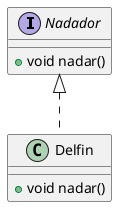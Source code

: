 @startuml Ejercicio2

interface Nadador {
    + void nadar()
}

class Delfin {
    + void nadar()
}

Nadador <|.. Delfin
@enduml